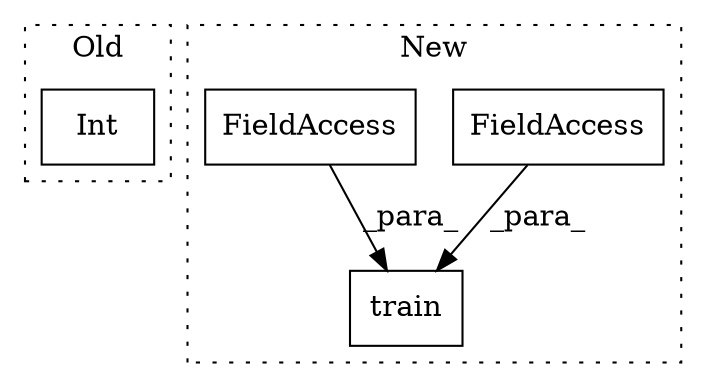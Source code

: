 digraph G {
subgraph cluster0 {
1 [label="Int" a="32" s="2095,2104" l="4,1" shape="box"];
label = "Old";
style="dotted";
}
subgraph cluster1 {
2 [label="train" a="32" s="2718,2805" l="6,1" shape="box"];
3 [label="FieldAccess" a="22" s="2724" l="8" shape="box"];
4 [label="FieldAccess" a="22" s="2775" l="11" shape="box"];
label = "New";
style="dotted";
}
3 -> 2 [label="_para_"];
4 -> 2 [label="_para_"];
}